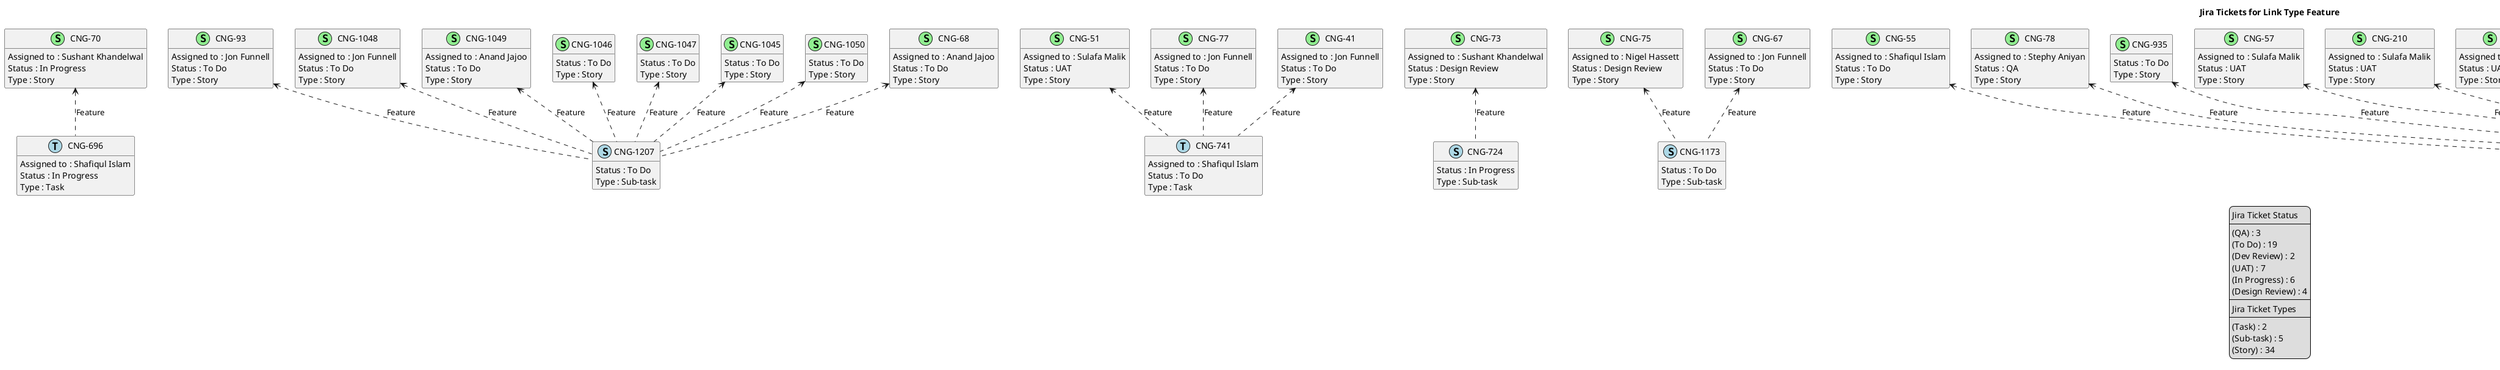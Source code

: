 @startuml
'https://plantuml.com/class-diagram

' GENERATE CLASS DIAGRAM ===========
' Generated at    : Thu Apr 18 11:01:10 CEST 2024

title Jira Tickets for Link Type Feature
hide empty members

legend
Jira Ticket Status
----
(QA) : 3
(To Do) : 19
(Dev Review) : 2
(UAT) : 7
(In Progress) : 6
(Design Review) : 4
----
Jira Ticket Types
----
(Task) : 2
(Sub-task) : 5
(Story) : 34
end legend


' Tickets =======
class "CNG-70" << (S,lightgreen) >> {
  Assigned to : Sushant Khandelwal
  Status : In Progress
  Type : Story
}

class "CNG-93" << (S,lightgreen) >> {
  Assigned to : Jon Funnell
  Status : To Do
  Type : Story
}

class "CNG-51" << (S,lightgreen) >> {
  Assigned to : Sulafa Malik
  Status : UAT
  Type : Story
}

class "CNG-73" << (S,lightgreen) >> {
  Assigned to : Sushant Khandelwal
  Status : Design Review
  Type : Story
}

class "CNG-75" << (S,lightgreen) >> {
  Assigned to : Nigel Hassett
  Status : Design Review
  Type : Story
}

class "CNG-55" << (S,lightgreen) >> {
  Assigned to : Shafiqul Islam
  Status : To Do
  Type : Story
}

class "CNG-77" << (S,lightgreen) >> {
  Assigned to : Jon Funnell
  Status : To Do
  Type : Story
}

class "CNG-78" << (S,lightgreen) >> {
  Assigned to : Stephy Aniyan
  Status : QA
  Type : Story
}

class "CNG-935" << (S,lightgreen) >> {
  Status : To Do
  Type : Story
}

class "CNG-57" << (S,lightgreen) >> {
  Assigned to : Sulafa Malik
  Status : UAT
  Type : Story
}

class "CNG-1207" << (S,lightblue) >> {
  Status : To Do
  Type : Sub-task
}

class "CNG-210" << (S,lightgreen) >> {
  Assigned to : Sulafa Malik
  Status : UAT
  Type : Story
}

class "CNG-257" << (S,lightgreen) >> {
  Assigned to : Sulafa Malik
  Status : UAT
  Type : Story
}

class "CNG-1048" << (S,lightgreen) >> {
  Assigned to : Jon Funnell
  Status : To Do
  Type : Story
}

class "CNG-1203" << (S,lightblue) >> {
  Assigned to : Shafiqul Islam
  Status : In Progress
  Type : Sub-task
}

class "CNG-377" << (S,lightgreen) >> {
  Assigned to : Abinaya Arumugasamy
  Status : Dev Review
  Type : Story
}

class "CNG-1049" << (S,lightgreen) >> {
  Assigned to : Anand Jajoo
  Status : To Do
  Type : Story
}

class "CNG-696" << (T,lightblue) >> {
  Assigned to : Shafiqul Islam
  Status : In Progress
  Type : Task
}

class "CNG-1046" << (S,lightgreen) >> {
  Status : To Do
  Type : Story
}

class "CNG-214" << (S,lightgreen) >> {
  Assigned to : Narayana Golla
  Status : In Progress
  Type : Story
}

class "CNG-1047" << (S,lightgreen) >> {
  Status : To Do
  Type : Story
}

class "CNG-1223" << (S,lightgreen) >> {
  Assigned to : BharathKum Sarangarajan
  Status : To Do
  Type : Story
}

class "CNG-217" << (S,lightgreen) >> {
  Assigned to : Sulafa Malik
  Status : UAT
  Type : Story
}

class "CNG-1045" << (S,lightgreen) >> {
  Status : To Do
  Type : Story
}

class "CNG-1173" << (S,lightblue) >> {
  Status : To Do
  Type : Sub-task
}

class "CNG-391" << (S,lightgreen) >> {
  Assigned to : Abinaya Arumugasamy
  Status : Design Review
  Type : Story
}

class "CNG-1050" << (S,lightgreen) >> {
  Status : To Do
  Type : Story
}

class "CNG-82" << (S,lightgreen) >> {
  Assigned to : Sushant Khandelwal
  Status : In Progress
  Type : Story
}

class "CNG-84" << (S,lightgreen) >> {
  Assigned to : Stephy Aniyan
  Status : QA
  Type : Story
}

class "CNG-41" << (S,lightgreen) >> {
  Assigned to : Jon Funnell
  Status : To Do
  Type : Story
}

class "CNG-65" << (S,lightgreen) >> {
  Assigned to : Sulafa Malik
  Status : UAT
  Type : Story
}

class "CNG-87" << (S,lightgreen) >> {
  Assigned to : Deepak Ingwale
  Status : Design Review
  Type : Story
}

class "CNG-66" << (S,lightgreen) >> {
  Assigned to : Sulafa Malik
  Status : UAT
  Type : Story
}

class "CNG-724" << (S,lightblue) >> {
  Status : In Progress
  Type : Sub-task
}

class "CNG-67" << (S,lightgreen) >> {
  Assigned to : Jon Funnell
  Status : To Do
  Type : Story
}

class "CNG-68" << (S,lightgreen) >> {
  Assigned to : Anand Jajoo
  Status : To Do
  Type : Story
}

class "CNG-707" << (S,lightgreen) >> {
  Assigned to : Deepak Ingwale
  Status : To Do
  Type : Story
}

class "CNG-49" << (S,lightgreen) >> {
  Assigned to : Amreen Fathima
  Status : QA
  Type : Story
}

class "CNG-684" << (S,lightblue) >> {
  Assigned to : Shafiqul Islam
  Status : To Do
  Type : Sub-task
}

class "CNG-741" << (T,lightblue) >> {
  Assigned to : Shafiqul Islam
  Status : To Do
  Type : Task
}

class "CNG-269" << (S,lightgreen) >> {
  Assigned to : Abdul Kader Nabil
  Status : Dev Review
  Type : Story
}



' Links =======
"CNG-210" <.. "CNG-1203" : Feature
"CNG-214" <.. "CNG-1203" : Feature
"CNG-217" <.. "CNG-1203" : Feature
"CNG-935" <.. "CNG-1203" : Feature
"CNG-707" <.. "CNG-1203" : Feature
"CNG-51" <.. "CNG-741" : Feature
"CNG-55" <.. "CNG-1203" : Feature
"CNG-57" <.. "CNG-1203" : Feature
"CNG-65" <.. "CNG-1203" : Feature
"CNG-66" <.. "CNG-1203" : Feature
"CNG-67" <.. "CNG-1173" : Feature
"CNG-68" <.. "CNG-1207" : Feature
"CNG-41" <.. "CNG-741" : Feature
"CNG-49" <.. "CNG-684" : Feature
"CNG-257" <.. "CNG-1203" : Feature
"CNG-1048" <.. "CNG-1207" : Feature
"CNG-377" <.. "CNG-1203" : Feature
"CNG-1049" <.. "CNG-1207" : Feature
"CNG-1046" <.. "CNG-1207" : Feature
"CNG-1047" <.. "CNG-1207" : Feature
"CNG-1045" <.. "CNG-1207" : Feature
"CNG-391" <.. "CNG-1203" : Feature
"CNG-1050" <.. "CNG-1207" : Feature
"CNG-269" <.. "CNG-1203" : Feature
"CNG-93" <.. "CNG-1207" : Feature
"CNG-70" <.. "CNG-696" : Feature
"CNG-73" <.. "CNG-724" : Feature
"CNG-75" <.. "CNG-1173" : Feature
"CNG-77" <.. "CNG-741" : Feature
"CNG-78" <.. "CNG-1203" : Feature
"CNG-1223" <.. "CNG-1203" : Feature
"CNG-82" <.. "CNG-1203" : Feature
"CNG-84" <.. "CNG-1203" : Feature
"CNG-87" <.. "CNG-1203" : Feature


@enduml
